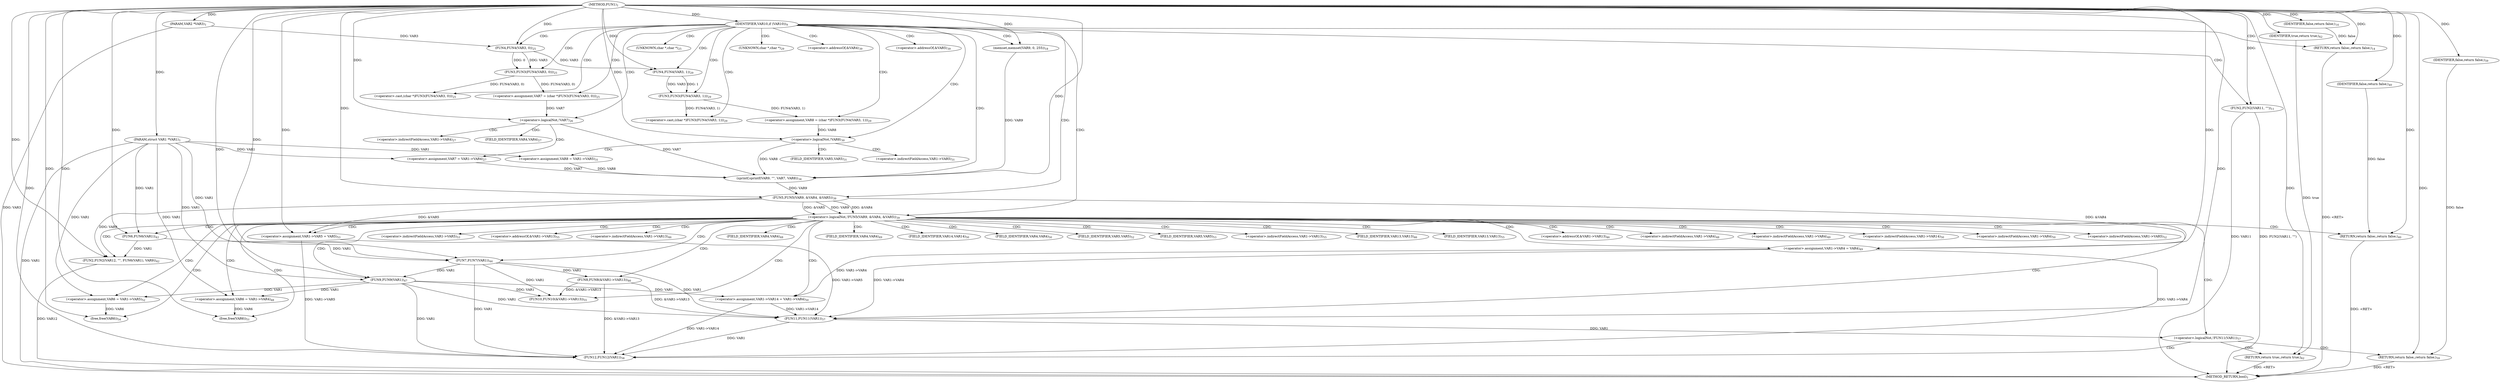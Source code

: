 digraph "FUN1" {  
"8" [label = <(METHOD,FUN1)<SUB>1</SUB>> ]
"142" [label = <(METHOD_RETURN,bool)<SUB>1</SUB>> ]
"9" [label = <(PARAM,struct VAR1 *VAR1)<SUB>1</SUB>> ]
"10" [label = <(PARAM,VAR2 *VAR3)<SUB>1</SUB>> ]
"26" [label = <(memset,memset(VAR9, 0, 255))<SUB>18</SUB>> ]
"30" [label = <(&lt;operator&gt;.assignment,VAR7 = (char *)FUN3(FUN4(VAR3, 0)))<SUB>25</SUB>> ]
"47" [label = <(&lt;operator&gt;.assignment,VAR8 = (char *)FUN3(FUN4(VAR3, 1)))<SUB>29</SUB>> ]
"64" [label = <(sprintf,sprintf(VAR9, &quot;&quot;, VAR7, VAR8))<SUB>34</SUB>> ]
"80" [label = <(FUN2,FUN2(VAR12, &quot;&quot;, FUN6(VAR1), VAR9))<SUB>42</SUB>> ]
"86" [label = <(FUN7,FUN7(VAR1))<SUB>44</SUB>> ]
"88" [label = <(FUN8,FUN8(&amp;VAR1-&gt;VAR13))<SUB>46</SUB>> ]
"93" [label = <(FUN9,FUN9(VAR1))<SUB>47</SUB>> ]
"95" [label = <(&lt;operator&gt;.assignment,VAR6 = VAR1-&gt;VAR4)<SUB>48</SUB>> ]
"100" [label = <(&lt;operator&gt;.assignment,VAR1-&gt;VAR4 = VAR4)<SUB>49</SUB>> ]
"105" [label = <(&lt;operator&gt;.assignment,VAR1-&gt;VAR14 = VAR1-&gt;VAR4)<SUB>50</SUB>> ]
"112" [label = <(free,free(VAR6))<SUB>51</SUB>> ]
"114" [label = <(&lt;operator&gt;.assignment,VAR6 = VAR1-&gt;VAR5)<SUB>52</SUB>> ]
"119" [label = <(&lt;operator&gt;.assignment,VAR1-&gt;VAR5 = VAR5)<SUB>53</SUB>> ]
"124" [label = <(free,free(VAR6))<SUB>54</SUB>> ]
"126" [label = <(FUN10,FUN10(&amp;VAR1-&gt;VAR13))<SUB>55</SUB>> ]
"140" [label = <(RETURN,return true;,return true;)<SUB>62</SUB>> ]
"19" [label = <(IDENTIFIER,VAR10,if (VAR10))<SUB>9</SUB>> ]
"39" [label = <(&lt;operator&gt;.logicalNot,!VAR7)<SUB>26</SUB>> ]
"56" [label = <(&lt;operator&gt;.logicalNot,!VAR8)<SUB>30</SUB>> ]
"70" [label = <(&lt;operator&gt;.logicalNot,!FUN5(VAR9, &amp;VAR4, &amp;VAR5))<SUB>39</SUB>> ]
"132" [label = <(&lt;operator&gt;.logicalNot,!FUN11(VAR1))<SUB>57</SUB>> ]
"141" [label = <(IDENTIFIER,true,return true;)<SUB>62</SUB>> ]
"21" [label = <(FUN2,FUN2(VAR11, &quot;&quot;))<SUB>11</SUB>> ]
"24" [label = <(RETURN,return false;,return false;)<SUB>14</SUB>> ]
"32" [label = <(&lt;operator&gt;.cast,(char *)FUN3(FUN4(VAR3, 0)))<SUB>25</SUB>> ]
"42" [label = <(&lt;operator&gt;.assignment,VAR7 = VAR1-&gt;VAR4)<SUB>27</SUB>> ]
"49" [label = <(&lt;operator&gt;.cast,(char *)FUN3(FUN4(VAR3, 1)))<SUB>29</SUB>> ]
"59" [label = <(&lt;operator&gt;.assignment,VAR8 = VAR1-&gt;VAR5)<SUB>31</SUB>> ]
"78" [label = <(RETURN,return false;,return false;)<SUB>40</SUB>> ]
"83" [label = <(FUN6,FUN6(VAR1))<SUB>42</SUB>> ]
"136" [label = <(FUN12,FUN12(VAR1))<SUB>58</SUB>> ]
"138" [label = <(RETURN,return false;,return false;)<SUB>59</SUB>> ]
"25" [label = <(IDENTIFIER,false,return false;)<SUB>14</SUB>> ]
"34" [label = <(FUN3,FUN3(FUN4(VAR3, 0)))<SUB>25</SUB>> ]
"51" [label = <(FUN3,FUN3(FUN4(VAR3, 1)))<SUB>29</SUB>> ]
"71" [label = <(FUN5,FUN5(VAR9, &amp;VAR4, &amp;VAR5))<SUB>39</SUB>> ]
"79" [label = <(IDENTIFIER,false,return false;)<SUB>40</SUB>> ]
"133" [label = <(FUN11,FUN11(VAR1))<SUB>57</SUB>> ]
"139" [label = <(IDENTIFIER,false,return false;)<SUB>59</SUB>> ]
"35" [label = <(FUN4,FUN4(VAR3, 0))<SUB>25</SUB>> ]
"52" [label = <(FUN4,FUN4(VAR3, 1))<SUB>29</SUB>> ]
"89" [label = <(&lt;operator&gt;.addressOf,&amp;VAR1-&gt;VAR13)<SUB>46</SUB>> ]
"97" [label = <(&lt;operator&gt;.indirectFieldAccess,VAR1-&gt;VAR4)<SUB>48</SUB>> ]
"101" [label = <(&lt;operator&gt;.indirectFieldAccess,VAR1-&gt;VAR4)<SUB>49</SUB>> ]
"106" [label = <(&lt;operator&gt;.indirectFieldAccess,VAR1-&gt;VAR14)<SUB>50</SUB>> ]
"109" [label = <(&lt;operator&gt;.indirectFieldAccess,VAR1-&gt;VAR4)<SUB>50</SUB>> ]
"116" [label = <(&lt;operator&gt;.indirectFieldAccess,VAR1-&gt;VAR5)<SUB>52</SUB>> ]
"120" [label = <(&lt;operator&gt;.indirectFieldAccess,VAR1-&gt;VAR5)<SUB>53</SUB>> ]
"127" [label = <(&lt;operator&gt;.addressOf,&amp;VAR1-&gt;VAR13)<SUB>55</SUB>> ]
"33" [label = <(UNKNOWN,char *,char *)<SUB>25</SUB>> ]
"50" [label = <(UNKNOWN,char *,char *)<SUB>29</SUB>> ]
"90" [label = <(&lt;operator&gt;.indirectFieldAccess,VAR1-&gt;VAR13)<SUB>46</SUB>> ]
"99" [label = <(FIELD_IDENTIFIER,VAR4,VAR4)<SUB>48</SUB>> ]
"103" [label = <(FIELD_IDENTIFIER,VAR4,VAR4)<SUB>49</SUB>> ]
"108" [label = <(FIELD_IDENTIFIER,VAR14,VAR14)<SUB>50</SUB>> ]
"111" [label = <(FIELD_IDENTIFIER,VAR4,VAR4)<SUB>50</SUB>> ]
"118" [label = <(FIELD_IDENTIFIER,VAR5,VAR5)<SUB>52</SUB>> ]
"122" [label = <(FIELD_IDENTIFIER,VAR5,VAR5)<SUB>53</SUB>> ]
"128" [label = <(&lt;operator&gt;.indirectFieldAccess,VAR1-&gt;VAR13)<SUB>55</SUB>> ]
"44" [label = <(&lt;operator&gt;.indirectFieldAccess,VAR1-&gt;VAR4)<SUB>27</SUB>> ]
"61" [label = <(&lt;operator&gt;.indirectFieldAccess,VAR1-&gt;VAR5)<SUB>31</SUB>> ]
"73" [label = <(&lt;operator&gt;.addressOf,&amp;VAR4)<SUB>39</SUB>> ]
"75" [label = <(&lt;operator&gt;.addressOf,&amp;VAR5)<SUB>39</SUB>> ]
"92" [label = <(FIELD_IDENTIFIER,VAR13,VAR13)<SUB>46</SUB>> ]
"130" [label = <(FIELD_IDENTIFIER,VAR13,VAR13)<SUB>55</SUB>> ]
"46" [label = <(FIELD_IDENTIFIER,VAR4,VAR4)<SUB>27</SUB>> ]
"63" [label = <(FIELD_IDENTIFIER,VAR5,VAR5)<SUB>31</SUB>> ]
  "140" -> "142"  [ label = "DDG: &lt;RET&gt;"] 
  "78" -> "142"  [ label = "DDG: &lt;RET&gt;"] 
  "24" -> "142"  [ label = "DDG: &lt;RET&gt;"] 
  "138" -> "142"  [ label = "DDG: &lt;RET&gt;"] 
  "9" -> "142"  [ label = "DDG: VAR1"] 
  "10" -> "142"  [ label = "DDG: VAR3"] 
  "21" -> "142"  [ label = "DDG: FUN2(VAR11, &quot;&quot;)"] 
  "21" -> "142"  [ label = "DDG: VAR11"] 
  "80" -> "142"  [ label = "DDG: VAR12"] 
  "8" -> "9"  [ label = "DDG: "] 
  "8" -> "10"  [ label = "DDG: "] 
  "34" -> "30"  [ label = "DDG: FUN4(VAR3, 0)"] 
  "51" -> "47"  [ label = "DDG: FUN4(VAR3, 1)"] 
  "93" -> "95"  [ label = "DDG: VAR1"] 
  "9" -> "95"  [ label = "DDG: VAR1"] 
  "71" -> "100"  [ label = "DDG: &amp;VAR4"] 
  "8" -> "100"  [ label = "DDG: "] 
  "93" -> "105"  [ label = "DDG: VAR1"] 
  "100" -> "105"  [ label = "DDG: VAR1-&gt;VAR4"] 
  "93" -> "114"  [ label = "DDG: VAR1"] 
  "9" -> "114"  [ label = "DDG: VAR1"] 
  "71" -> "119"  [ label = "DDG: &amp;VAR5"] 
  "8" -> "119"  [ label = "DDG: "] 
  "141" -> "140"  [ label = "DDG: true"] 
  "8" -> "140"  [ label = "DDG: "] 
  "8" -> "19"  [ label = "DDG: "] 
  "8" -> "26"  [ label = "DDG: "] 
  "26" -> "64"  [ label = "DDG: VAR9"] 
  "8" -> "64"  [ label = "DDG: "] 
  "39" -> "64"  [ label = "DDG: VAR7"] 
  "42" -> "64"  [ label = "DDG: VAR7"] 
  "56" -> "64"  [ label = "DDG: VAR8"] 
  "59" -> "64"  [ label = "DDG: VAR8"] 
  "8" -> "80"  [ label = "DDG: "] 
  "83" -> "80"  [ label = "DDG: VAR1"] 
  "71" -> "80"  [ label = "DDG: VAR9"] 
  "83" -> "86"  [ label = "DDG: VAR1"] 
  "8" -> "86"  [ label = "DDG: "] 
  "9" -> "86"  [ label = "DDG: VAR1"] 
  "86" -> "88"  [ label = "DDG: VAR1"] 
  "86" -> "93"  [ label = "DDG: VAR1"] 
  "8" -> "93"  [ label = "DDG: "] 
  "9" -> "93"  [ label = "DDG: VAR1"] 
  "95" -> "112"  [ label = "DDG: VAR6"] 
  "8" -> "112"  [ label = "DDG: "] 
  "114" -> "124"  [ label = "DDG: VAR6"] 
  "8" -> "124"  [ label = "DDG: "] 
  "88" -> "126"  [ label = "DDG: &amp;VAR1-&gt;VAR13"] 
  "93" -> "126"  [ label = "DDG: VAR1"] 
  "86" -> "126"  [ label = "DDG: VAR1"] 
  "8" -> "141"  [ label = "DDG: "] 
  "25" -> "24"  [ label = "DDG: false"] 
  "8" -> "24"  [ label = "DDG: "] 
  "34" -> "32"  [ label = "DDG: FUN4(VAR3, 0)"] 
  "30" -> "39"  [ label = "DDG: VAR7"] 
  "8" -> "39"  [ label = "DDG: "] 
  "9" -> "42"  [ label = "DDG: VAR1"] 
  "51" -> "49"  [ label = "DDG: FUN4(VAR3, 1)"] 
  "47" -> "56"  [ label = "DDG: VAR8"] 
  "8" -> "56"  [ label = "DDG: "] 
  "9" -> "59"  [ label = "DDG: VAR1"] 
  "71" -> "70"  [ label = "DDG: VAR9"] 
  "71" -> "70"  [ label = "DDG: &amp;VAR4"] 
  "71" -> "70"  [ label = "DDG: &amp;VAR5"] 
  "79" -> "78"  [ label = "DDG: false"] 
  "8" -> "78"  [ label = "DDG: "] 
  "9" -> "83"  [ label = "DDG: VAR1"] 
  "8" -> "83"  [ label = "DDG: "] 
  "133" -> "132"  [ label = "DDG: VAR1"] 
  "139" -> "138"  [ label = "DDG: false"] 
  "8" -> "138"  [ label = "DDG: "] 
  "8" -> "21"  [ label = "DDG: "] 
  "8" -> "25"  [ label = "DDG: "] 
  "35" -> "34"  [ label = "DDG: VAR3"] 
  "35" -> "34"  [ label = "DDG: 0"] 
  "52" -> "51"  [ label = "DDG: VAR3"] 
  "52" -> "51"  [ label = "DDG: 1"] 
  "64" -> "71"  [ label = "DDG: VAR9"] 
  "8" -> "71"  [ label = "DDG: "] 
  "8" -> "79"  [ label = "DDG: "] 
  "93" -> "133"  [ label = "DDG: VAR1"] 
  "105" -> "133"  [ label = "DDG: VAR1-&gt;VAR14"] 
  "119" -> "133"  [ label = "DDG: VAR1-&gt;VAR5"] 
  "8" -> "133"  [ label = "DDG: "] 
  "86" -> "133"  [ label = "DDG: VAR1"] 
  "100" -> "133"  [ label = "DDG: VAR1-&gt;VAR4"] 
  "88" -> "133"  [ label = "DDG: &amp;VAR1-&gt;VAR13"] 
  "105" -> "136"  [ label = "DDG: VAR1-&gt;VAR14"] 
  "119" -> "136"  [ label = "DDG: VAR1-&gt;VAR5"] 
  "133" -> "136"  [ label = "DDG: VAR1"] 
  "8" -> "136"  [ label = "DDG: "] 
  "86" -> "136"  [ label = "DDG: VAR1"] 
  "93" -> "136"  [ label = "DDG: VAR1"] 
  "100" -> "136"  [ label = "DDG: VAR1-&gt;VAR4"] 
  "88" -> "136"  [ label = "DDG: &amp;VAR1-&gt;VAR13"] 
  "8" -> "139"  [ label = "DDG: "] 
  "10" -> "35"  [ label = "DDG: VAR3"] 
  "8" -> "35"  [ label = "DDG: "] 
  "35" -> "52"  [ label = "DDG: VAR3"] 
  "8" -> "52"  [ label = "DDG: "] 
  "19" -> "30"  [ label = "CDG: "] 
  "19" -> "34"  [ label = "CDG: "] 
  "19" -> "21"  [ label = "CDG: "] 
  "19" -> "73"  [ label = "CDG: "] 
  "19" -> "26"  [ label = "CDG: "] 
  "19" -> "64"  [ label = "CDG: "] 
  "19" -> "51"  [ label = "CDG: "] 
  "19" -> "75"  [ label = "CDG: "] 
  "19" -> "52"  [ label = "CDG: "] 
  "19" -> "56"  [ label = "CDG: "] 
  "19" -> "50"  [ label = "CDG: "] 
  "19" -> "35"  [ label = "CDG: "] 
  "19" -> "24"  [ label = "CDG: "] 
  "19" -> "33"  [ label = "CDG: "] 
  "19" -> "70"  [ label = "CDG: "] 
  "19" -> "47"  [ label = "CDG: "] 
  "19" -> "32"  [ label = "CDG: "] 
  "19" -> "49"  [ label = "CDG: "] 
  "19" -> "71"  [ label = "CDG: "] 
  "19" -> "39"  [ label = "CDG: "] 
  "39" -> "42"  [ label = "CDG: "] 
  "39" -> "44"  [ label = "CDG: "] 
  "39" -> "46"  [ label = "CDG: "] 
  "56" -> "59"  [ label = "CDG: "] 
  "56" -> "61"  [ label = "CDG: "] 
  "56" -> "63"  [ label = "CDG: "] 
  "70" -> "120"  [ label = "CDG: "] 
  "70" -> "128"  [ label = "CDG: "] 
  "70" -> "114"  [ label = "CDG: "] 
  "70" -> "103"  [ label = "CDG: "] 
  "70" -> "132"  [ label = "CDG: "] 
  "70" -> "119"  [ label = "CDG: "] 
  "70" -> "95"  [ label = "CDG: "] 
  "70" -> "92"  [ label = "CDG: "] 
  "70" -> "97"  [ label = "CDG: "] 
  "70" -> "112"  [ label = "CDG: "] 
  "70" -> "93"  [ label = "CDG: "] 
  "70" -> "101"  [ label = "CDG: "] 
  "70" -> "90"  [ label = "CDG: "] 
  "70" -> "80"  [ label = "CDG: "] 
  "70" -> "130"  [ label = "CDG: "] 
  "70" -> "118"  [ label = "CDG: "] 
  "70" -> "100"  [ label = "CDG: "] 
  "70" -> "88"  [ label = "CDG: "] 
  "70" -> "127"  [ label = "CDG: "] 
  "70" -> "108"  [ label = "CDG: "] 
  "70" -> "111"  [ label = "CDG: "] 
  "70" -> "86"  [ label = "CDG: "] 
  "70" -> "89"  [ label = "CDG: "] 
  "70" -> "116"  [ label = "CDG: "] 
  "70" -> "122"  [ label = "CDG: "] 
  "70" -> "99"  [ label = "CDG: "] 
  "70" -> "106"  [ label = "CDG: "] 
  "70" -> "126"  [ label = "CDG: "] 
  "70" -> "83"  [ label = "CDG: "] 
  "70" -> "105"  [ label = "CDG: "] 
  "70" -> "124"  [ label = "CDG: "] 
  "70" -> "78"  [ label = "CDG: "] 
  "70" -> "109"  [ label = "CDG: "] 
  "70" -> "133"  [ label = "CDG: "] 
  "132" -> "136"  [ label = "CDG: "] 
  "132" -> "138"  [ label = "CDG: "] 
  "132" -> "140"  [ label = "CDG: "] 
}
